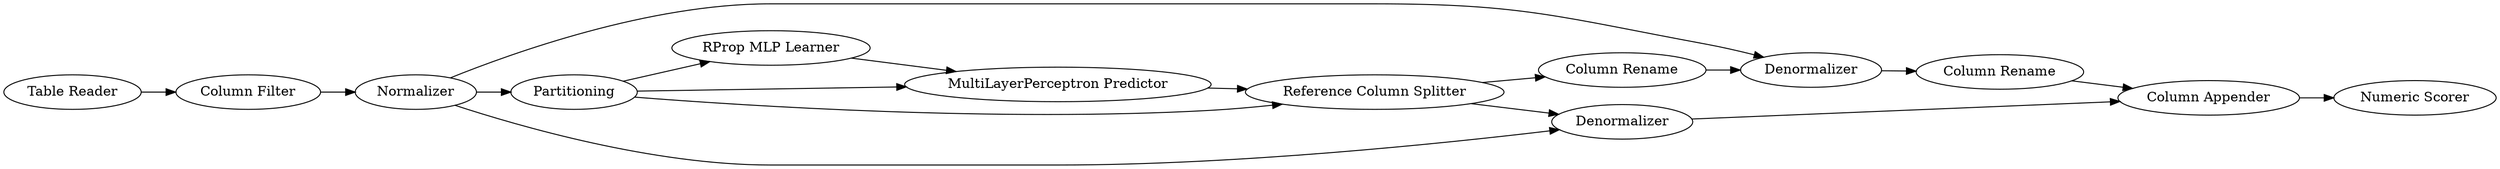 digraph {
	"-1700444515598924190_26" [label=Normalizer]
	"-1700444515598924190_27" [label="Reference Column Splitter"]
	"-1700444515598924190_30" [label="Column Rename"]
	"-1700444515598924190_29" [label=Denormalizer]
	"-1700444515598924190_31" [label="Column Rename"]
	"-1700444515598924190_24" [label="RProp MLP Learner"]
	"-1700444515598924190_32" [label="Column Appender"]
	"-1700444515598924190_25" [label="MultiLayerPerceptron Predictor"]
	"-1700444515598924190_33" [label="Numeric Scorer"]
	"-1700444515598924190_28" [label=Denormalizer]
	"-1700444515598924190_21" [label="Table Reader"]
	"-1700444515598924190_23" [label="Column Filter"]
	"-1700444515598924190_22" [label=Partitioning]
	"-1700444515598924190_26" -> "-1700444515598924190_28"
	"-1700444515598924190_26" -> "-1700444515598924190_22"
	"-1700444515598924190_23" -> "-1700444515598924190_26"
	"-1700444515598924190_22" -> "-1700444515598924190_25"
	"-1700444515598924190_30" -> "-1700444515598924190_29"
	"-1700444515598924190_31" -> "-1700444515598924190_32"
	"-1700444515598924190_32" -> "-1700444515598924190_33"
	"-1700444515598924190_28" -> "-1700444515598924190_32"
	"-1700444515598924190_22" -> "-1700444515598924190_27"
	"-1700444515598924190_27" -> "-1700444515598924190_30"
	"-1700444515598924190_24" -> "-1700444515598924190_25"
	"-1700444515598924190_27" -> "-1700444515598924190_28"
	"-1700444515598924190_26" -> "-1700444515598924190_29"
	"-1700444515598924190_29" -> "-1700444515598924190_31"
	"-1700444515598924190_22" -> "-1700444515598924190_24"
	"-1700444515598924190_21" -> "-1700444515598924190_23"
	"-1700444515598924190_25" -> "-1700444515598924190_27"
	rankdir=LR
}
